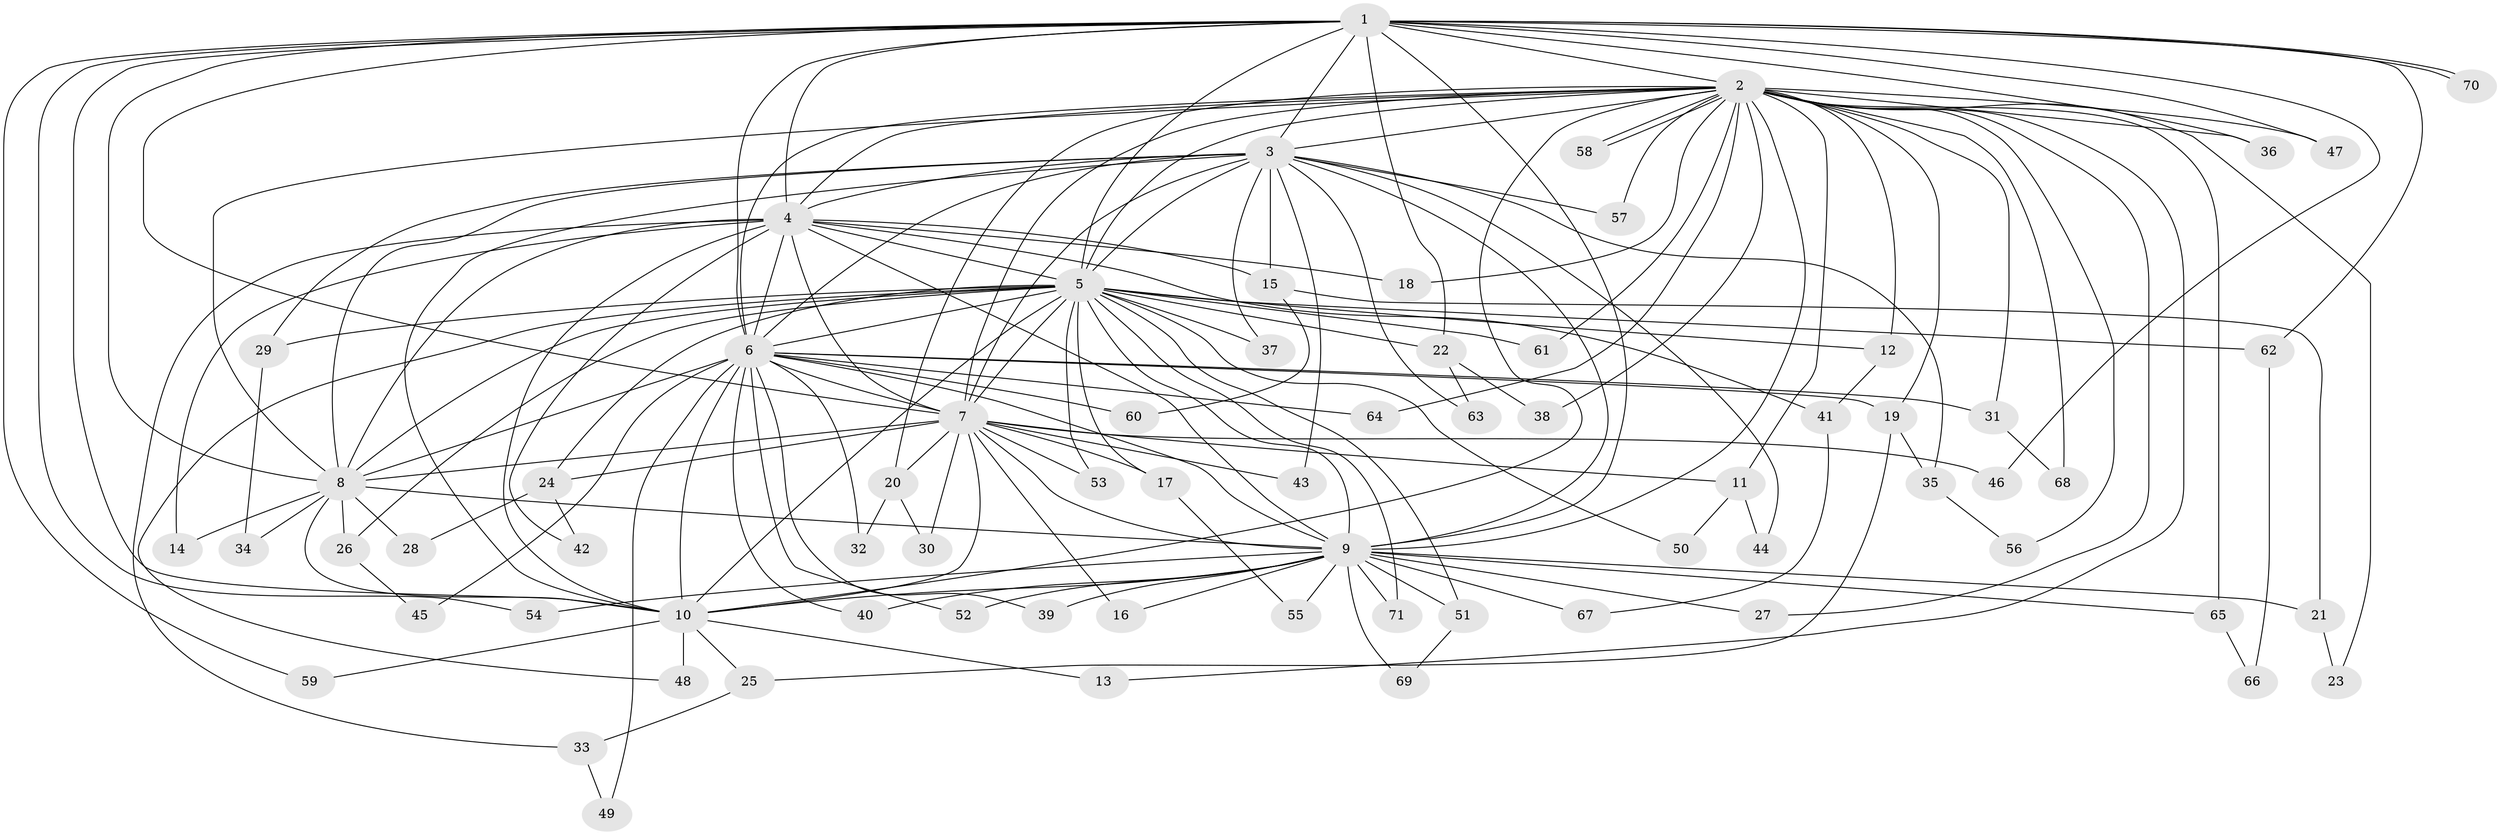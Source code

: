 // coarse degree distribution, {12: 0.13636363636363635, 8: 0.045454545454545456, 11: 0.09090909090909091, 13: 0.045454545454545456, 9: 0.09090909090909091, 16: 0.045454545454545456, 6: 0.045454545454545456, 10: 0.045454545454545456, 4: 0.18181818181818182, 2: 0.22727272727272727, 1: 0.045454545454545456}
// Generated by graph-tools (version 1.1) at 2025/49/03/04/25 22:49:57]
// undirected, 71 vertices, 167 edges
graph export_dot {
  node [color=gray90,style=filled];
  1;
  2;
  3;
  4;
  5;
  6;
  7;
  8;
  9;
  10;
  11;
  12;
  13;
  14;
  15;
  16;
  17;
  18;
  19;
  20;
  21;
  22;
  23;
  24;
  25;
  26;
  27;
  28;
  29;
  30;
  31;
  32;
  33;
  34;
  35;
  36;
  37;
  38;
  39;
  40;
  41;
  42;
  43;
  44;
  45;
  46;
  47;
  48;
  49;
  50;
  51;
  52;
  53;
  54;
  55;
  56;
  57;
  58;
  59;
  60;
  61;
  62;
  63;
  64;
  65;
  66;
  67;
  68;
  69;
  70;
  71;
  1 -- 2;
  1 -- 3;
  1 -- 4;
  1 -- 5;
  1 -- 6;
  1 -- 7;
  1 -- 8;
  1 -- 9;
  1 -- 10;
  1 -- 22;
  1 -- 36;
  1 -- 46;
  1 -- 47;
  1 -- 54;
  1 -- 59;
  1 -- 62;
  1 -- 70;
  1 -- 70;
  2 -- 3;
  2 -- 4;
  2 -- 5;
  2 -- 6;
  2 -- 7;
  2 -- 8;
  2 -- 9;
  2 -- 10;
  2 -- 11;
  2 -- 12;
  2 -- 13;
  2 -- 18;
  2 -- 19;
  2 -- 20;
  2 -- 23;
  2 -- 27;
  2 -- 31;
  2 -- 36;
  2 -- 38;
  2 -- 47;
  2 -- 56;
  2 -- 57;
  2 -- 58;
  2 -- 58;
  2 -- 61;
  2 -- 64;
  2 -- 65;
  2 -- 68;
  3 -- 4;
  3 -- 5;
  3 -- 6;
  3 -- 7;
  3 -- 8;
  3 -- 9;
  3 -- 10;
  3 -- 15;
  3 -- 29;
  3 -- 35;
  3 -- 37;
  3 -- 43;
  3 -- 44;
  3 -- 57;
  3 -- 63;
  4 -- 5;
  4 -- 6;
  4 -- 7;
  4 -- 8;
  4 -- 9;
  4 -- 10;
  4 -- 14;
  4 -- 15;
  4 -- 18;
  4 -- 33;
  4 -- 41;
  4 -- 42;
  5 -- 6;
  5 -- 7;
  5 -- 8;
  5 -- 9;
  5 -- 10;
  5 -- 12;
  5 -- 17;
  5 -- 22;
  5 -- 24;
  5 -- 26;
  5 -- 29;
  5 -- 37;
  5 -- 48;
  5 -- 50;
  5 -- 51;
  5 -- 53;
  5 -- 61;
  5 -- 62;
  5 -- 71;
  6 -- 7;
  6 -- 8;
  6 -- 9;
  6 -- 10;
  6 -- 19;
  6 -- 31;
  6 -- 32;
  6 -- 39;
  6 -- 40;
  6 -- 45;
  6 -- 49;
  6 -- 52;
  6 -- 60;
  6 -- 64;
  7 -- 8;
  7 -- 9;
  7 -- 10;
  7 -- 11;
  7 -- 16;
  7 -- 17;
  7 -- 20;
  7 -- 24;
  7 -- 30;
  7 -- 43;
  7 -- 46;
  7 -- 53;
  8 -- 9;
  8 -- 10;
  8 -- 14;
  8 -- 26;
  8 -- 28;
  8 -- 34;
  9 -- 10;
  9 -- 16;
  9 -- 21;
  9 -- 27;
  9 -- 39;
  9 -- 40;
  9 -- 51;
  9 -- 52;
  9 -- 54;
  9 -- 55;
  9 -- 65;
  9 -- 67;
  9 -- 69;
  9 -- 71;
  10 -- 13;
  10 -- 25;
  10 -- 48;
  10 -- 59;
  11 -- 44;
  11 -- 50;
  12 -- 41;
  15 -- 21;
  15 -- 60;
  17 -- 55;
  19 -- 25;
  19 -- 35;
  20 -- 30;
  20 -- 32;
  21 -- 23;
  22 -- 38;
  22 -- 63;
  24 -- 28;
  24 -- 42;
  25 -- 33;
  26 -- 45;
  29 -- 34;
  31 -- 68;
  33 -- 49;
  35 -- 56;
  41 -- 67;
  51 -- 69;
  62 -- 66;
  65 -- 66;
}
